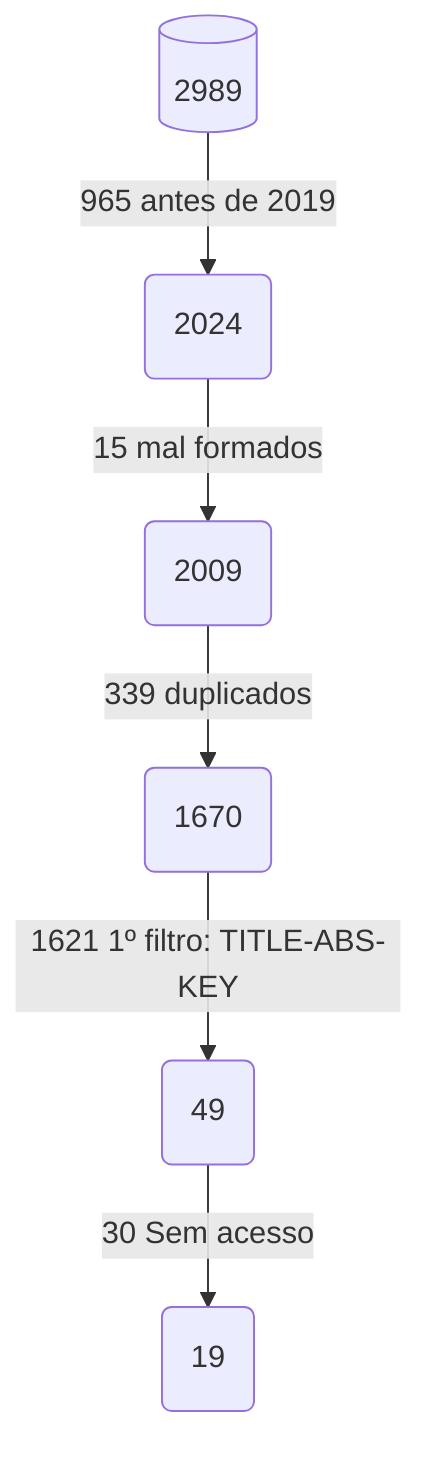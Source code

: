 flowchart TD
    A[(2989)] -->|965 antes de 2019| B(2024)
    B --> |15 mal formados| C(2009)
    C --> |339 duplicados | D(1670)
    D --> |1621 1º filtro: TITLE-ABS-KEY | E(49)
    E --> |30 Sem acesso| F(19)
